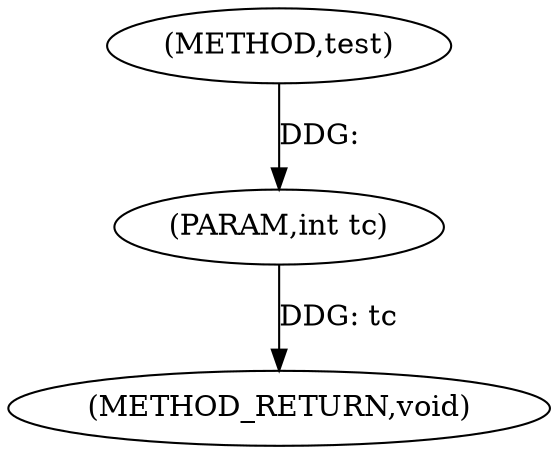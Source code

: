 digraph "test" {  
"1000103" [label = "(METHOD,test)" ]
"1000106" [label = "(METHOD_RETURN,void)" ]
"1000104" [label = "(PARAM,int tc)" ]
  "1000104" -> "1000106"  [ label = "DDG: tc"] 
  "1000103" -> "1000104"  [ label = "DDG: "] 
}
